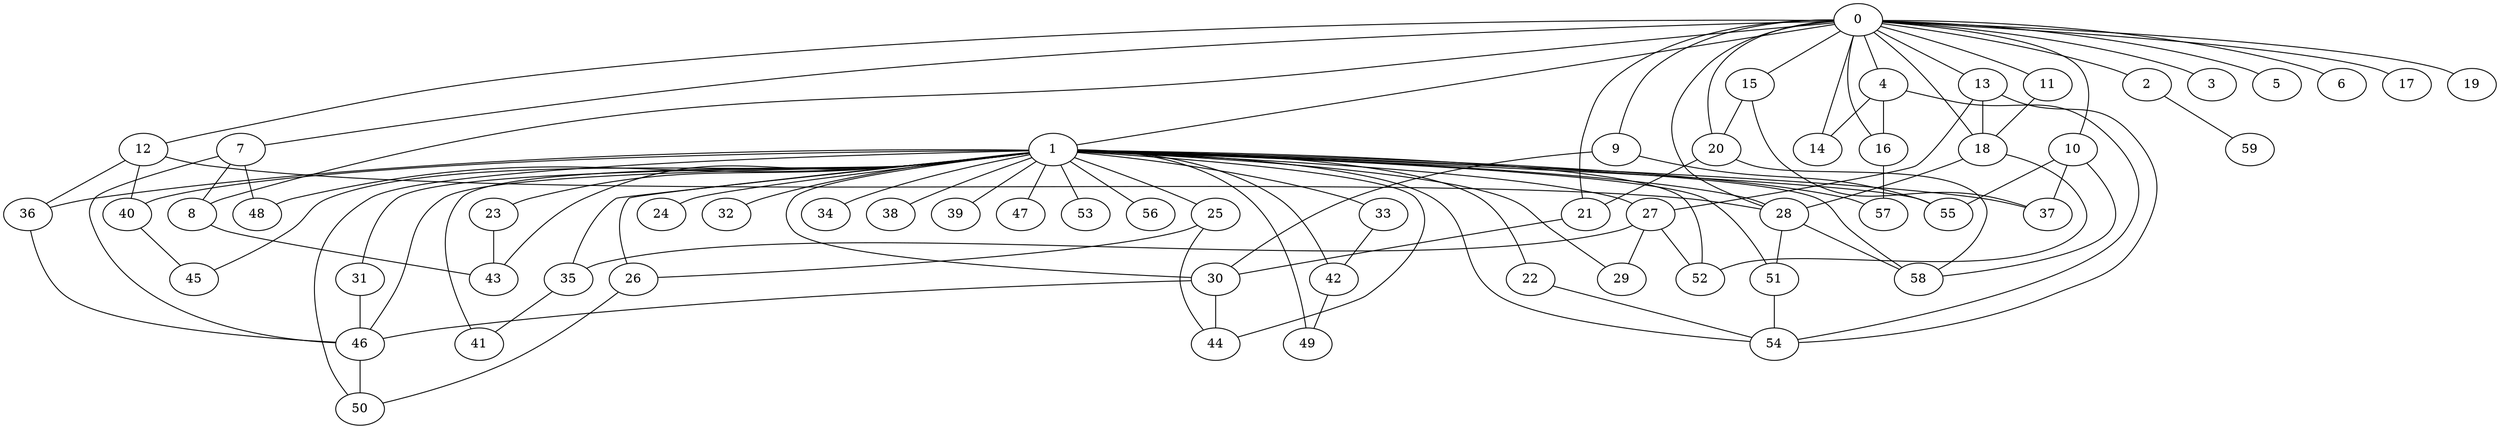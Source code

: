 
graph graphname {
    0 -- 1
0 -- 2
0 -- 3
0 -- 4
0 -- 5
0 -- 6
0 -- 7
0 -- 8
0 -- 9
0 -- 10
0 -- 11
0 -- 12
0 -- 13
0 -- 14
0 -- 15
0 -- 16
0 -- 17
0 -- 18
0 -- 19
0 -- 20
0 -- 21
0 -- 28
1 -- 22
1 -- 23
1 -- 24
1 -- 25
1 -- 26
1 -- 27
1 -- 28
1 -- 29
1 -- 30
1 -- 31
1 -- 32
1 -- 33
1 -- 34
1 -- 35
1 -- 36
1 -- 37
1 -- 38
1 -- 39
1 -- 40
1 -- 41
1 -- 42
1 -- 43
1 -- 44
1 -- 45
1 -- 46
1 -- 47
1 -- 48
1 -- 49
1 -- 50
1 -- 51
1 -- 52
1 -- 53
1 -- 54
1 -- 55
1 -- 56
1 -- 57
1 -- 58
2 -- 59
4 -- 14
4 -- 16
4 -- 54
7 -- 46
7 -- 48
7 -- 8
8 -- 43
9 -- 55
9 -- 30
10 -- 37
10 -- 58
10 -- 55
11 -- 18
12 -- 40
12 -- 28
12 -- 36
13 -- 54
13 -- 18
13 -- 27
15 -- 20
15 -- 37
16 -- 57
18 -- 52
18 -- 28
20 -- 21
20 -- 58
21 -- 30
22 -- 54
23 -- 43
25 -- 26
25 -- 44
26 -- 50
27 -- 52
27 -- 29
27 -- 35
28 -- 58
28 -- 51
30 -- 46
30 -- 44
31 -- 46
33 -- 42
35 -- 41
36 -- 46
40 -- 45
42 -- 49
46 -- 50
51 -- 54

}
